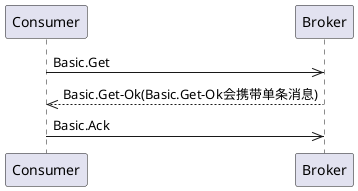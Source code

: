 @startuml
Consumer->>Broker: Basic.Get
Broker-->>Consumer: Basic.Get-Ok(Basic.Get-Ok会携带单条消息)
Consumer->>Broker: Basic.Ack
@enduml